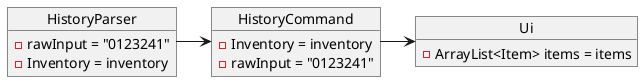 @startuml
object HistoryParser{
    - rawInput = "0123241"
    - Inventory = inventory
}
object HistoryCommand{
    - Inventory = inventory
    - rawInput = "0123241"
}
object Ui{
    - ArrayList<Item> items = items
}
HistoryParser -> HistoryCommand
HistoryCommand -> Ui
@enduml
